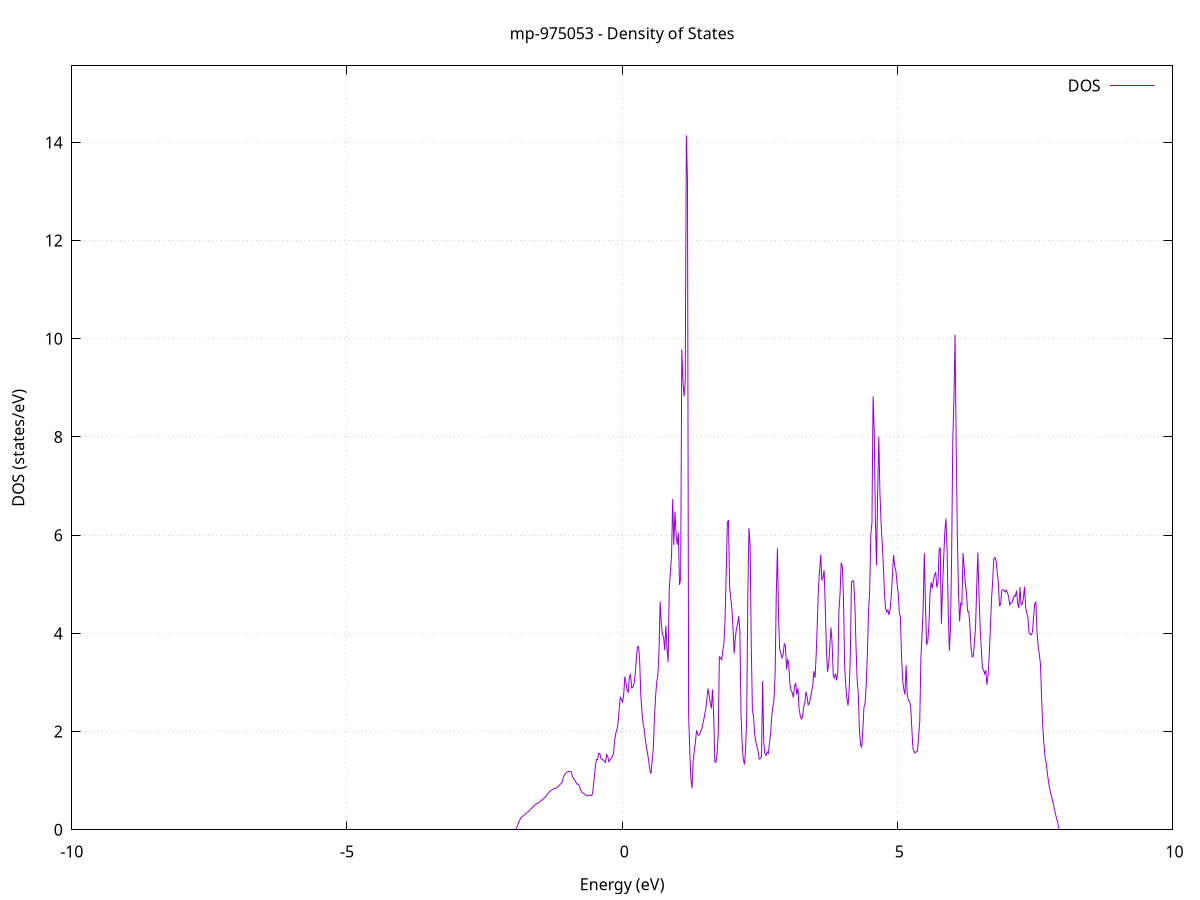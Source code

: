 set title 'mp-975053 - Density of States'
set xlabel 'Energy (eV)'
set ylabel 'DOS (states/eV)'
set grid
set xrange [-10:10]
set yrange [0:15.558]
set xzeroaxis lt -1
set terminal png size 800,600
set output 'mp-975053_dos_gnuplot.png'
plot '-' using 1:2 with lines title 'DOS'
-31.500600 0.000000
-31.479900 0.000000
-31.459200 0.000000
-31.438600 0.000000
-31.417900 0.000000
-31.397200 0.000000
-31.376500 0.000000
-31.355800 0.000000
-31.335100 0.000000
-31.314400 0.000000
-31.293700 0.000000
-31.273000 0.000000
-31.252400 0.000000
-31.231700 0.000000
-31.211000 0.000000
-31.190300 0.000000
-31.169600 0.000000
-31.148900 0.000000
-31.128200 0.000000
-31.107500 0.000000
-31.086900 0.000000
-31.066200 0.000000
-31.045500 0.000000
-31.024800 0.000000
-31.004100 0.000000
-30.983400 0.000000
-30.962700 0.000000
-30.942000 0.000000
-30.921300 0.000000
-30.900700 0.000000
-30.880000 0.000000
-30.859300 0.000000
-30.838600 0.000000
-30.817900 0.000000
-30.797200 0.000000
-30.776500 0.000000
-30.755800 0.000000
-30.735100 0.000000
-30.714500 0.000000
-30.693800 0.000000
-30.673100 0.000000
-30.652400 0.000000
-30.631700 0.000000
-30.611000 0.000000
-30.590300 0.000000
-30.569600 0.000000
-30.548900 0.000000
-30.528300 0.000000
-30.507600 0.000000
-30.486900 0.000000
-30.466200 0.000000
-30.445500 0.000000
-30.424800 0.000000
-30.404100 0.000000
-30.383400 0.000000
-30.362800 0.000000
-30.342100 0.000000
-30.321400 0.000000
-30.300700 0.000000
-30.280000 0.000000
-30.259300 0.000000
-30.238600 0.000000
-30.217900 0.000000
-30.197200 0.000000
-30.176600 0.000000
-30.155900 0.000000
-30.135200 0.000000
-30.114500 0.000000
-30.093800 0.000000
-30.073100 0.000000
-30.052400 0.000000
-30.031700 0.000000
-30.011000 0.000000
-29.990400 0.000000
-29.969700 0.000000
-29.949000 0.000000
-29.928300 0.000000
-29.907600 0.000000
-29.886900 0.000000
-29.866200 0.000000
-29.845500 0.000000
-29.824800 0.000000
-29.804200 0.000000
-29.783500 0.000000
-29.762800 0.000000
-29.742100 0.000000
-29.721400 0.000000
-29.700700 0.000000
-29.680000 0.000000
-29.659300 0.000000
-29.638700 0.000000
-29.618000 0.000000
-29.597300 0.000000
-29.576600 0.000000
-29.555900 0.000000
-29.535200 0.000000
-29.514500 0.000000
-29.493800 0.000000
-29.473100 0.000000
-29.452500 0.000000
-29.431800 0.000000
-29.411100 0.000000
-29.390400 0.000000
-29.369700 0.000000
-29.349000 0.000000
-29.328300 0.000000
-29.307600 0.000000
-29.286900 0.000000
-29.266300 0.000000
-29.245600 0.000000
-29.224900 0.000000
-29.204200 0.000000
-29.183500 0.000000
-29.162800 0.000000
-29.142100 0.000000
-29.121400 0.000000
-29.100700 0.000000
-29.080100 0.000000
-29.059400 0.000000
-29.038700 0.000000
-29.018000 0.000000
-28.997300 0.000000
-28.976600 0.000000
-28.955900 0.000000
-28.935200 0.000000
-28.914600 0.000000
-28.893900 0.000000
-28.873200 0.000000
-28.852500 0.000000
-28.831800 0.000000
-28.811100 0.000000
-28.790400 0.000000
-28.769700 0.000000
-28.749000 0.000000
-28.728400 0.000000
-28.707700 0.000000
-28.687000 0.000000
-28.666300 0.000000
-28.645600 0.000000
-28.624900 0.000000
-28.604200 0.000000
-28.583500 0.000000
-28.562800 0.000000
-28.542200 0.000000
-28.521500 0.000000
-28.500800 0.000000
-28.480100 0.000000
-28.459400 0.000000
-28.438700 0.000000
-28.418000 0.000000
-28.397300 0.000000
-28.376600 0.000000
-28.356000 0.000000
-28.335300 0.000000
-28.314600 0.000000
-28.293900 0.000000
-28.273200 0.000000
-28.252500 0.000000
-28.231800 305.941300
-28.211100 0.000000
-28.190400 0.000000
-28.169800 0.000000
-28.149100 0.000000
-28.128400 0.000000
-28.107700 0.000000
-28.087000 0.000000
-28.066300 0.000000
-28.045600 0.000000
-28.024900 0.000000
-28.004300 0.000000
-27.983600 0.000000
-27.962900 0.000000
-27.942200 0.000000
-27.921500 0.000000
-27.900800 0.000000
-27.880100 0.000000
-27.859400 0.000000
-27.838700 0.000000
-27.818100 0.000000
-27.797400 0.000000
-27.776700 0.000000
-27.756000 0.000000
-27.735300 0.000000
-27.714600 0.000000
-27.693900 0.000000
-27.673200 0.000000
-27.652500 0.000000
-27.631900 0.000000
-27.611200 0.000000
-27.590500 0.000000
-27.569800 0.000000
-27.549100 0.000000
-27.528400 0.000000
-27.507700 0.000000
-27.487000 0.000000
-27.466300 0.000000
-27.445700 0.000000
-27.425000 0.000000
-27.404300 0.000000
-27.383600 0.000000
-27.362900 0.000000
-27.342200 0.000000
-27.321500 0.000000
-27.300800 0.000000
-27.280200 0.000000
-27.259500 0.000000
-27.238800 0.000000
-27.218100 0.000000
-27.197400 0.000000
-27.176700 0.000000
-27.156000 0.000000
-27.135300 0.000000
-27.114600 0.000000
-27.094000 0.000000
-27.073300 0.000000
-27.052600 0.000000
-27.031900 0.000000
-27.011200 0.000000
-26.990500 0.000000
-26.969800 0.000000
-26.949100 0.000000
-26.928400 0.000000
-26.907800 0.000000
-26.887100 0.000000
-26.866400 0.000000
-26.845700 0.000000
-26.825000 0.000000
-26.804300 0.000000
-26.783600 0.000000
-26.762900 0.000000
-26.742200 0.000000
-26.721600 0.000000
-26.700900 0.000000
-26.680200 0.000000
-26.659500 0.000000
-26.638800 0.000000
-26.618100 0.000000
-26.597400 0.000000
-26.576700 0.000000
-26.556100 0.000000
-26.535400 0.000000
-26.514700 0.000000
-26.494000 0.000000
-26.473300 0.000000
-26.452600 0.000000
-26.431900 0.000000
-26.411200 0.000000
-26.390500 0.000000
-26.369900 0.000000
-26.349200 0.000000
-26.328500 0.000000
-26.307800 0.000000
-26.287100 0.000000
-26.266400 0.000000
-26.245700 0.000000
-26.225000 0.000000
-26.204300 0.000000
-26.183700 0.000000
-26.163000 0.000000
-26.142300 0.000000
-26.121600 0.000000
-26.100900 0.000000
-26.080200 0.000000
-26.059500 0.000000
-26.038800 0.000000
-26.018100 0.000000
-25.997500 0.000000
-25.976800 0.000000
-25.956100 0.000000
-25.935400 0.000000
-25.914700 0.000000
-25.894000 0.000000
-25.873300 0.000000
-25.852600 0.000000
-25.832000 0.000000
-25.811300 0.000000
-25.790600 0.000000
-25.769900 0.000000
-25.749200 0.000000
-25.728500 0.000000
-25.707800 0.000000
-25.687100 0.000000
-25.666400 0.000000
-25.645800 0.000000
-25.625100 0.000000
-25.604400 0.000000
-25.583700 0.000000
-25.563000 0.000000
-25.542300 0.000000
-25.521600 0.000000
-25.500900 0.000000
-25.480200 0.000000
-25.459600 0.000000
-25.438900 0.000000
-25.418200 0.000000
-25.397500 0.000000
-25.376800 0.000000
-25.356100 0.000000
-25.335400 0.000000
-25.314700 0.000000
-25.294000 0.000000
-25.273400 0.000000
-25.252700 0.000000
-25.232000 0.000000
-25.211300 0.000000
-25.190600 0.000000
-25.169900 0.000000
-25.149200 0.000000
-25.128500 0.000000
-25.107900 0.000000
-25.087200 0.000000
-25.066500 0.000000
-25.045800 0.000000
-25.025100 0.000000
-25.004400 0.000000
-24.983700 0.000000
-24.963000 0.000000
-24.942300 0.000000
-24.921700 0.000000
-24.901000 0.000000
-24.880300 0.000000
-24.859600 0.000000
-24.838900 0.000000
-24.818200 0.000000
-24.797500 0.000000
-24.776800 0.000000
-24.756100 0.000000
-24.735500 0.000000
-24.714800 0.000000
-24.694100 0.000000
-24.673400 0.000000
-24.652700 0.000000
-24.632000 0.000000
-24.611300 0.000000
-24.590600 0.000000
-24.569900 0.000000
-24.549300 0.000000
-24.528600 0.000000
-24.507900 0.000000
-24.487200 0.000000
-24.466500 0.000000
-24.445800 0.000000
-24.425100 0.000000
-24.404400 0.000000
-24.383700 0.000000
-24.363100 0.000000
-24.342400 0.000000
-24.321700 0.000000
-24.301000 0.000000
-24.280300 0.000000
-24.259600 0.000000
-24.238900 0.000000
-24.218200 0.000000
-24.197600 0.000000
-24.176900 0.000000
-24.156200 0.000000
-24.135500 0.000000
-24.114800 0.000000
-24.094100 0.000000
-24.073400 0.000000
-24.052700 0.000000
-24.032000 0.000000
-24.011400 0.000000
-23.990700 0.000000
-23.970000 0.000000
-23.949300 0.000000
-23.928600 0.000000
-23.907900 0.000000
-23.887200 0.000000
-23.866500 0.000000
-23.845800 0.000000
-23.825200 0.000000
-23.804500 0.000000
-23.783800 0.000000
-23.763100 0.000000
-23.742400 0.000000
-23.721700 0.000000
-23.701000 0.000000
-23.680300 0.000000
-23.659600 0.000000
-23.639000 0.000000
-23.618300 0.000000
-23.597600 0.000000
-23.576900 0.000000
-23.556200 0.000000
-23.535500 0.000000
-23.514800 0.000000
-23.494100 0.000000
-23.473500 0.000000
-23.452800 0.000000
-23.432100 0.000000
-23.411400 0.000000
-23.390700 0.000000
-23.370000 0.000000
-23.349300 0.000000
-23.328600 0.000000
-23.307900 0.000000
-23.287300 0.000000
-23.266600 0.000000
-23.245900 0.000000
-23.225200 0.000000
-23.204500 0.000000
-23.183800 0.000000
-23.163100 0.000000
-23.142400 0.000000
-23.121700 0.000000
-23.101100 0.000000
-23.080400 0.000000
-23.059700 0.000000
-23.039000 0.000000
-23.018300 0.000000
-22.997600 0.000000
-22.976900 0.000000
-22.956200 0.000000
-22.935500 0.000000
-22.914900 0.000000
-22.894200 0.000000
-22.873500 0.000000
-22.852800 0.000000
-22.832100 0.000000
-22.811400 0.000000
-22.790700 0.000000
-22.770000 0.000000
-22.749400 0.000000
-22.728700 0.000000
-22.708000 0.000000
-22.687300 0.000000
-22.666600 0.000000
-22.645900 0.000000
-22.625200 0.000000
-22.604500 0.000000
-22.583800 0.000000
-22.563200 0.000000
-22.542500 0.000000
-22.521800 0.000000
-22.501100 0.000000
-22.480400 0.000000
-22.459700 0.000000
-22.439000 0.000000
-22.418300 0.000000
-22.397600 0.000000
-22.377000 0.000000
-22.356300 0.000000
-22.335600 0.000000
-22.314900 0.000000
-22.294200 0.000000
-22.273500 0.000000
-22.252800 0.000000
-22.232100 0.000000
-22.211400 0.000000
-22.190800 0.000000
-22.170100 0.000000
-22.149400 0.000000
-22.128700 0.000000
-22.108000 0.000000
-22.087300 0.000000
-22.066600 0.000000
-22.045900 0.000000
-22.025300 0.000000
-22.004600 0.000000
-21.983900 0.000000
-21.963200 0.000000
-21.942500 0.000000
-21.921800 0.000000
-21.901100 0.000000
-21.880400 0.000000
-21.859700 0.000000
-21.839100 0.000000
-21.818400 0.000000
-21.797700 0.000000
-21.777000 0.000000
-21.756300 0.000000
-21.735600 0.000000
-21.714900 0.000000
-21.694200 0.000000
-21.673500 0.000000
-21.652900 0.000000
-21.632200 0.000000
-21.611500 0.000000
-21.590800 0.000000
-21.570100 0.000000
-21.549400 0.000000
-21.528700 0.000000
-21.508000 0.000000
-21.487300 0.000000
-21.466700 0.000000
-21.446000 0.000000
-21.425300 0.000000
-21.404600 0.000000
-21.383900 0.000000
-21.363200 0.000000
-21.342500 0.000000
-21.321800 0.000000
-21.301200 0.000000
-21.280500 0.000000
-21.259800 0.000000
-21.239100 0.000000
-21.218400 0.000000
-21.197700 0.000000
-21.177000 0.000000
-21.156300 0.000000
-21.135600 0.000000
-21.115000 0.000000
-21.094300 0.000000
-21.073600 0.000000
-21.052900 0.000000
-21.032200 0.000000
-21.011500 0.000000
-20.990800 0.000000
-20.970100 0.000000
-20.949400 0.000000
-20.928800 0.000000
-20.908100 0.000000
-20.887400 0.000000
-20.866700 0.000000
-20.846000 0.000000
-20.825300 0.000000
-20.804600 0.000000
-20.783900 0.000000
-20.763200 0.000000
-20.742600 0.000000
-20.721900 0.000000
-20.701200 0.000000
-20.680500 0.000000
-20.659800 0.000000
-20.639100 0.000000
-20.618400 0.000000
-20.597700 0.000000
-20.577000 0.000000
-20.556400 0.000000
-20.535700 0.000000
-20.515000 0.000000
-20.494300 0.000000
-20.473600 0.000000
-20.452900 0.000000
-20.432200 0.000000
-20.411500 0.000000
-20.390900 0.000000
-20.370200 0.000000
-20.349500 0.000000
-20.328800 0.000000
-20.308100 0.000000
-20.287400 0.000000
-20.266700 0.000000
-20.246000 0.000000
-20.225300 0.000000
-20.204700 0.000000
-20.184000 0.000000
-20.163300 0.000000
-20.142600 0.000000
-20.121900 0.000000
-20.101200 0.000000
-20.080500 0.000000
-20.059800 0.000000
-20.039100 0.000000
-20.018500 0.000000
-19.997800 0.000000
-19.977100 0.000000
-19.956400 0.000000
-19.935700 0.000000
-19.915000 0.000000
-19.894300 0.000000
-19.873600 0.000000
-19.852900 0.000000
-19.832300 0.000000
-19.811600 0.000000
-19.790900 0.000000
-19.770200 0.000000
-19.749500 0.000000
-19.728800 0.000000
-19.708100 0.000000
-19.687400 0.000000
-19.666800 0.000000
-19.646100 0.000000
-19.625400 0.000000
-19.604700 0.000000
-19.584000 0.000000
-19.563300 0.000000
-19.542600 0.000000
-19.521900 0.000000
-19.501200 0.000000
-19.480600 0.000000
-19.459900 0.000000
-19.439200 0.000000
-19.418500 0.000000
-19.397800 0.000000
-19.377100 0.000000
-19.356400 0.000000
-19.335700 0.000000
-19.315000 0.000000
-19.294400 0.000000
-19.273700 0.000000
-19.253000 0.000000
-19.232300 0.000000
-19.211600 0.000000
-19.190900 0.000000
-19.170200 0.000000
-19.149500 0.000000
-19.128800 0.000000
-19.108200 0.000000
-19.087500 0.000000
-19.066800 0.000000
-19.046100 0.000000
-19.025400 0.000000
-19.004700 0.000000
-18.984000 0.000000
-18.963300 0.000000
-18.942700 0.000000
-18.922000 0.000000
-18.901300 0.000000
-18.880600 0.000000
-18.859900 0.000000
-18.839200 0.000000
-18.818500 0.000000
-18.797800 0.000000
-18.777100 0.000000
-18.756500 0.000000
-18.735800 0.000000
-18.715100 0.000000
-18.694400 0.000000
-18.673700 0.000000
-18.653000 0.000000
-18.632300 0.000000
-18.611600 0.000000
-18.590900 0.000000
-18.570300 0.000000
-18.549600 0.000000
-18.528900 0.000000
-18.508200 0.000000
-18.487500 0.000000
-18.466800 0.000000
-18.446100 0.000000
-18.425400 0.000000
-18.404700 0.000000
-18.384100 0.000000
-18.363400 0.000000
-18.342700 0.000000
-18.322000 0.000000
-18.301300 0.000000
-18.280600 0.000000
-18.259900 0.000000
-18.239200 0.000000
-18.218600 0.000000
-18.197900 0.000000
-18.177200 0.000000
-18.156500 0.000000
-18.135800 0.000000
-18.115100 0.000000
-18.094400 0.000000
-18.073700 0.000000
-18.053000 0.000000
-18.032400 0.000000
-18.011700 0.000000
-17.991000 0.000000
-17.970300 0.000000
-17.949600 0.000000
-17.928900 0.000000
-17.908200 0.000000
-17.887500 0.000000
-17.866800 0.000000
-17.846200 0.000000
-17.825500 0.000000
-17.804800 0.000000
-17.784100 0.000000
-17.763400 0.000000
-17.742700 0.000000
-17.722000 0.000000
-17.701300 0.000000
-17.680600 0.000000
-17.660000 0.000000
-17.639300 0.000000
-17.618600 0.000000
-17.597900 0.000000
-17.577200 0.000000
-17.556500 0.000000
-17.535800 0.000000
-17.515100 0.000000
-17.494500 0.000000
-17.473800 0.000000
-17.453100 0.000000
-17.432400 0.000000
-17.411700 0.000000
-17.391000 0.000000
-17.370300 0.000000
-17.349600 0.000000
-17.328900 0.000000
-17.308300 0.000000
-17.287600 0.000000
-17.266900 0.000000
-17.246200 0.000000
-17.225500 0.000000
-17.204800 0.000000
-17.184100 0.000000
-17.163400 0.000000
-17.142700 0.000000
-17.122100 0.000000
-17.101400 0.000000
-17.080700 0.000000
-17.060000 0.000000
-17.039300 0.000000
-17.018600 0.000000
-16.997900 0.000000
-16.977200 0.000000
-16.956500 0.000000
-16.935900 0.000000
-16.915200 0.000000
-16.894500 0.000000
-16.873800 0.000000
-16.853100 0.000000
-16.832400 0.000000
-16.811700 0.000000
-16.791000 0.000000
-16.770300 0.000000
-16.749700 0.000000
-16.729000 0.000000
-16.708300 0.000000
-16.687600 0.000000
-16.666900 0.000000
-16.646200 0.000000
-16.625500 0.000000
-16.604800 0.000000
-16.584200 0.000000
-16.563500 0.000000
-16.542800 0.000000
-16.522100 0.000000
-16.501400 0.000000
-16.480700 0.000000
-16.460000 0.000000
-16.439300 0.000000
-16.418600 0.000000
-16.398000 0.000000
-16.377300 0.000000
-16.356600 0.000000
-16.335900 0.000000
-16.315200 0.000000
-16.294500 0.000000
-16.273800 0.000000
-16.253100 0.000000
-16.232400 0.000000
-16.211800 0.000000
-16.191100 0.000000
-16.170400 0.000000
-16.149700 0.000000
-16.129000 0.000000
-16.108300 0.000000
-16.087600 0.000000
-16.066900 0.000000
-16.046200 0.000000
-16.025600 0.000000
-16.004900 0.000000
-15.984200 0.000000
-15.963500 0.000000
-15.942800 0.000000
-15.922100 0.000000
-15.901400 0.000000
-15.880700 0.000000
-15.860100 0.000000
-15.839400 0.000000
-15.818700 0.000000
-15.798000 0.000000
-15.777300 0.000000
-15.756600 0.000000
-15.735900 0.000000
-15.715200 0.000000
-15.694500 0.000000
-15.673900 0.000000
-15.653200 0.000000
-15.632500 0.000000
-15.611800 0.000000
-15.591100 0.000000
-15.570400 0.000000
-15.549700 0.000000
-15.529000 0.000000
-15.508300 0.000000
-15.487700 0.000000
-15.467000 0.000000
-15.446300 0.000000
-15.425600 0.000000
-15.404900 0.000000
-15.384200 0.000000
-15.363500 0.000000
-15.342800 0.000000
-15.322100 0.000000
-15.301500 0.000000
-15.280800 0.000000
-15.260100 0.000000
-15.239400 0.000000
-15.218700 0.000000
-15.198000 0.000000
-15.177300 0.000000
-15.156600 0.000000
-15.136000 0.000000
-15.115300 0.000000
-15.094600 0.000000
-15.073900 0.000000
-15.053200 0.000000
-15.032500 0.000000
-15.011800 0.000000
-14.991100 0.000000
-14.970400 0.000000
-14.949800 0.000000
-14.929100 0.000000
-14.908400 0.000000
-14.887700 0.000000
-14.867000 0.000000
-14.846300 0.000000
-14.825600 788.920500
-14.804900 0.000000
-14.784200 0.000000
-14.763600 0.000000
-14.742900 0.000000
-14.722200 0.000000
-14.701500 0.000000
-14.680800 0.000000
-14.660100 0.000000
-14.639400 0.000000
-14.618700 0.000000
-14.598000 0.000000
-14.577400 0.000000
-14.556700 0.000000
-14.536000 0.000000
-14.515300 0.000000
-14.494600 0.000000
-14.473900 0.000000
-14.453200 0.000000
-14.432500 0.000000
-14.411900 0.000000
-14.391200 0.000000
-14.370500 0.000000
-14.349800 0.000000
-14.329100 0.000000
-14.308400 0.000000
-14.287700 0.000000
-14.267000 0.000000
-14.246300 0.000000
-14.225700 0.000000
-14.205000 0.000000
-14.184300 0.000000
-14.163600 0.000000
-14.142900 0.000000
-14.122200 0.000000
-14.101500 0.000000
-14.080800 0.000000
-14.060100 0.000000
-14.039500 0.000000
-14.018800 0.000000
-13.998100 0.000000
-13.977400 0.000000
-13.956700 0.000000
-13.936000 0.000000
-13.915300 0.000000
-13.894600 0.000000
-13.873900 0.000000
-13.853300 0.000000
-13.832600 0.000000
-13.811900 0.000000
-13.791200 0.000000
-13.770500 0.000000
-13.749800 0.000000
-13.729100 0.000000
-13.708400 0.000000
-13.687800 0.000000
-13.667100 0.000000
-13.646400 0.000000
-13.625700 0.000000
-13.605000 0.000000
-13.584300 0.000000
-13.563600 0.000000
-13.542900 0.000000
-13.522200 0.000000
-13.501600 0.000000
-13.480900 0.000000
-13.460200 0.000000
-13.439500 0.000000
-13.418800 0.000000
-13.398100 0.000000
-13.377400 0.000000
-13.356700 0.000000
-13.336000 0.000000
-13.315400 0.000000
-13.294700 0.000000
-13.274000 0.000000
-13.253300 0.000000
-13.232600 0.000000
-13.211900 0.000000
-13.191200 0.000000
-13.170500 0.000000
-13.149800 0.000000
-13.129200 0.000000
-13.108500 0.000000
-13.087800 0.000000
-13.067100 0.000000
-13.046400 0.000000
-13.025700 0.000000
-13.005000 0.000000
-12.984300 0.000000
-12.963600 0.000000
-12.943000 0.000000
-12.922300 0.000000
-12.901600 0.000000
-12.880900 0.000000
-12.860200 0.000000
-12.839500 0.000000
-12.818800 0.000000
-12.798100 0.000000
-12.777500 0.000000
-12.756800 0.000000
-12.736100 0.000000
-12.715400 0.000000
-12.694700 0.000000
-12.674000 0.000000
-12.653300 0.000000
-12.632600 0.000000
-12.611900 0.000000
-12.591300 0.000000
-12.570600 0.000000
-12.549900 0.000000
-12.529200 0.000000
-12.508500 0.000000
-12.487800 0.000000
-12.467100 0.000000
-12.446400 28.074200
-12.425700 39.070200
-12.405100 20.533700
-12.384400 84.358800
-12.363700 62.046600
-12.343000 0.197400
-12.322300 191.374200
-12.301600 0.000000
-12.280900 0.000000
-12.260200 0.000000
-12.239500 0.000000
-12.218900 0.000000
-12.198200 0.000000
-12.177500 0.000000
-12.156800 0.000000
-12.136100 0.000000
-12.115400 0.000000
-12.094700 0.000000
-12.074000 0.000000
-12.053400 0.000000
-12.032700 0.000000
-12.012000 0.000000
-11.991300 0.000000
-11.970600 0.000000
-11.949900 0.000000
-11.929200 0.000000
-11.908500 0.000000
-11.887800 0.000000
-11.867200 0.000000
-11.846500 0.000000
-11.825800 0.000000
-11.805100 0.000000
-11.784400 0.000000
-11.763700 0.000000
-11.743000 0.000000
-11.722300 0.000000
-11.701600 0.000000
-11.681000 0.000000
-11.660300 0.000000
-11.639600 0.000000
-11.618900 0.000000
-11.598200 0.000000
-11.577500 0.000000
-11.556800 0.000000
-11.536100 0.000000
-11.515400 0.000000
-11.494800 0.000000
-11.474100 0.000000
-11.453400 0.000000
-11.432700 0.000000
-11.412000 0.000000
-11.391300 0.000000
-11.370600 0.000000
-11.349900 0.000000
-11.329300 0.000000
-11.308600 0.000000
-11.287900 0.000000
-11.267200 0.000000
-11.246500 0.000000
-11.225800 0.000000
-11.205100 0.000000
-11.184400 0.000000
-11.163700 0.000000
-11.143100 0.000000
-11.122400 0.000000
-11.101700 0.000000
-11.081000 0.000000
-11.060300 0.000000
-11.039600 0.000000
-11.018900 0.000000
-10.998200 0.000000
-10.977500 0.000000
-10.956900 0.000000
-10.936200 0.000000
-10.915500 0.000000
-10.894800 0.000000
-10.874100 0.000000
-10.853400 0.000000
-10.832700 0.000000
-10.812000 0.000000
-10.791300 0.000000
-10.770700 0.000000
-10.750000 0.000000
-10.729300 0.000000
-10.708600 0.000000
-10.687900 0.000000
-10.667200 0.000000
-10.646500 0.000000
-10.625800 0.000000
-10.605200 0.000000
-10.584500 0.000000
-10.563800 0.000000
-10.543100 0.000000
-10.522400 0.000000
-10.501700 0.000000
-10.481000 0.000000
-10.460300 0.000000
-10.439600 0.000000
-10.419000 0.000000
-10.398300 0.000000
-10.377600 0.000000
-10.356900 0.000000
-10.336200 0.000000
-10.315500 0.000000
-10.294800 0.000000
-10.274100 0.000000
-10.253400 0.000000
-10.232800 0.000000
-10.212100 0.000000
-10.191400 0.000000
-10.170700 0.000000
-10.150000 0.000000
-10.129300 0.000000
-10.108600 0.000000
-10.087900 0.000000
-10.067200 0.000000
-10.046600 0.000000
-10.025900 0.000000
-10.005200 0.000000
-9.984500 0.000000
-9.963800 0.000000
-9.943100 0.000000
-9.922400 0.000000
-9.901700 0.000000
-9.881100 0.000000
-9.860400 0.000000
-9.839700 0.000000
-9.819000 0.000000
-9.798300 0.000000
-9.777600 0.000000
-9.756900 0.000000
-9.736200 0.000000
-9.715500 0.000000
-9.694900 0.000000
-9.674200 0.000000
-9.653500 0.000000
-9.632800 0.000000
-9.612100 0.000000
-9.591400 0.000000
-9.570700 0.000000
-9.550000 0.000000
-9.529300 0.000000
-9.508700 0.000000
-9.488000 0.000000
-9.467300 0.000000
-9.446600 0.000000
-9.425900 0.000000
-9.405200 0.000000
-9.384500 0.000000
-9.363800 0.000000
-9.343100 0.000000
-9.322500 0.000000
-9.301800 0.000000
-9.281100 0.000000
-9.260400 0.000000
-9.239700 0.000000
-9.219000 0.000000
-9.198300 0.000000
-9.177600 0.000000
-9.156900 0.000000
-9.136300 0.000000
-9.115600 0.000000
-9.094900 0.000000
-9.074200 0.000000
-9.053500 0.000000
-9.032800 0.000000
-9.012100 0.000000
-8.991400 0.000000
-8.970800 0.000000
-8.950100 0.000000
-8.929400 0.000000
-8.908700 0.000000
-8.888000 0.000000
-8.867300 0.000000
-8.846600 0.000000
-8.825900 0.000000
-8.805200 0.000000
-8.784600 0.000000
-8.763900 0.000000
-8.743200 0.000000
-8.722500 0.000000
-8.701800 0.000000
-8.681100 0.000000
-8.660400 0.000000
-8.639700 0.000000
-8.619000 0.000000
-8.598400 0.000000
-8.577700 0.000000
-8.557000 0.000000
-8.536300 0.000000
-8.515600 0.000000
-8.494900 0.000000
-8.474200 0.000000
-8.453500 0.000000
-8.432800 0.000000
-8.412200 0.000000
-8.391500 0.000000
-8.370800 0.000000
-8.350100 0.000000
-8.329400 0.000000
-8.308700 0.000000
-8.288000 0.000000
-8.267300 0.000000
-8.246700 0.000000
-8.226000 0.000000
-8.205300 0.000000
-8.184600 0.000000
-8.163900 0.000000
-8.143200 0.000000
-8.122500 0.000000
-8.101800 0.000000
-8.081100 0.000000
-8.060500 0.000000
-8.039800 0.000000
-8.019100 0.000000
-7.998400 0.000000
-7.977700 0.000000
-7.957000 0.000000
-7.936300 0.000000
-7.915600 0.000000
-7.894900 0.000000
-7.874300 0.000000
-7.853600 0.000000
-7.832900 0.000000
-7.812200 0.000000
-7.791500 0.000000
-7.770800 0.000000
-7.750100 0.000000
-7.729400 0.000000
-7.708700 0.000000
-7.688100 0.000000
-7.667400 0.000000
-7.646700 0.000000
-7.626000 0.000000
-7.605300 0.000000
-7.584600 0.000000
-7.563900 0.000000
-7.543200 0.000000
-7.522600 0.000000
-7.501900 0.000000
-7.481200 0.000000
-7.460500 0.000000
-7.439800 0.000000
-7.419100 0.000000
-7.398400 0.000000
-7.377700 0.000000
-7.357000 0.000000
-7.336400 0.000000
-7.315700 0.000000
-7.295000 0.000000
-7.274300 0.000000
-7.253600 0.000000
-7.232900 0.000000
-7.212200 0.000000
-7.191500 0.000000
-7.170800 0.000000
-7.150200 0.000000
-7.129500 0.000000
-7.108800 0.000000
-7.088100 0.000000
-7.067400 0.000000
-7.046700 0.000000
-7.026000 0.000000
-7.005300 0.000000
-6.984600 0.000000
-6.964000 0.000000
-6.943300 0.000000
-6.922600 0.000000
-6.901900 0.000000
-6.881200 0.000000
-6.860500 0.000000
-6.839800 0.000000
-6.819100 0.000000
-6.798500 0.000000
-6.777800 0.000000
-6.757100 0.000000
-6.736400 0.000000
-6.715700 0.000000
-6.695000 0.000000
-6.674300 0.000000
-6.653600 0.000000
-6.632900 0.000000
-6.612300 0.000000
-6.591600 0.000000
-6.570900 0.000000
-6.550200 0.000000
-6.529500 0.000000
-6.508800 0.000000
-6.488100 0.000000
-6.467400 0.000000
-6.446700 0.000000
-6.426100 0.000000
-6.405400 0.000000
-6.384700 0.000000
-6.364000 0.000000
-6.343300 0.000000
-6.322600 0.000000
-6.301900 0.000000
-6.281200 0.000000
-6.260500 0.000000
-6.239900 0.000000
-6.219200 0.000000
-6.198500 0.000000
-6.177800 0.000000
-6.157100 0.000000
-6.136400 0.000000
-6.115700 0.000000
-6.095000 0.000000
-6.074400 0.000000
-6.053700 0.000000
-6.033000 0.000000
-6.012300 0.000000
-5.991600 0.000000
-5.970900 0.000000
-5.950200 0.000000
-5.929500 0.000000
-5.908800 0.000000
-5.888200 0.000000
-5.867500 0.000000
-5.846800 0.000000
-5.826100 0.000000
-5.805400 0.000000
-5.784700 0.000000
-5.764000 0.000000
-5.743300 0.000000
-5.722600 0.000000
-5.702000 0.000000
-5.681300 0.000000
-5.660600 0.000000
-5.639900 0.000000
-5.619200 0.000000
-5.598500 0.000000
-5.577800 0.000000
-5.557100 0.000000
-5.536400 0.000000
-5.515800 0.000000
-5.495100 0.000000
-5.474400 0.000000
-5.453700 0.000000
-5.433000 0.000000
-5.412300 0.000000
-5.391600 0.000000
-5.370900 0.000000
-5.350200 0.000000
-5.329600 0.000000
-5.308900 0.000000
-5.288200 0.000000
-5.267500 0.000000
-5.246800 0.000000
-5.226100 0.000000
-5.205400 0.000000
-5.184700 0.000000
-5.164100 0.000000
-5.143400 0.000000
-5.122700 0.000000
-5.102000 0.000000
-5.081300 0.000000
-5.060600 0.000000
-5.039900 0.000000
-5.019200 0.000000
-4.998500 0.000000
-4.977900 0.000000
-4.957200 0.000000
-4.936500 0.000000
-4.915800 0.000000
-4.895100 0.000000
-4.874400 0.000000
-4.853700 0.000000
-4.833000 0.000000
-4.812300 0.000000
-4.791700 0.000000
-4.771000 0.000000
-4.750300 0.000000
-4.729600 0.000000
-4.708900 0.000000
-4.688200 0.000000
-4.667500 0.000000
-4.646800 0.000000
-4.626100 0.000000
-4.605500 0.000000
-4.584800 0.000000
-4.564100 0.000000
-4.543400 0.000000
-4.522700 0.000000
-4.502000 0.000000
-4.481300 0.000000
-4.460600 0.000000
-4.440000 0.000000
-4.419300 0.000000
-4.398600 0.000000
-4.377900 0.000000
-4.357200 0.000000
-4.336500 0.000000
-4.315800 0.000000
-4.295100 0.000000
-4.274400 0.000000
-4.253800 0.000000
-4.233100 0.000000
-4.212400 0.000000
-4.191700 0.000000
-4.171000 0.000000
-4.150300 0.000000
-4.129600 0.000000
-4.108900 0.000000
-4.088200 0.000000
-4.067600 0.000000
-4.046900 0.000000
-4.026200 0.000000
-4.005500 0.000000
-3.984800 0.000000
-3.964100 0.000000
-3.943400 0.000000
-3.922700 0.000000
-3.902000 0.000000
-3.881400 0.000000
-3.860700 0.000000
-3.840000 0.000000
-3.819300 0.000000
-3.798600 0.000000
-3.777900 0.000000
-3.757200 0.000000
-3.736500 0.000000
-3.715900 0.000000
-3.695200 0.000000
-3.674500 0.000000
-3.653800 0.000000
-3.633100 0.000000
-3.612400 0.000000
-3.591700 0.000000
-3.571000 0.000000
-3.550300 0.000000
-3.529700 0.000000
-3.509000 0.000000
-3.488300 0.000000
-3.467600 0.000000
-3.446900 0.000000
-3.426200 0.000000
-3.405500 0.000000
-3.384800 0.000000
-3.364100 0.000000
-3.343500 0.000000
-3.322800 0.000000
-3.302100 0.000000
-3.281400 0.000000
-3.260700 0.000000
-3.240000 0.000000
-3.219300 0.000000
-3.198600 0.000000
-3.177900 0.000000
-3.157300 0.000000
-3.136600 0.000000
-3.115900 0.000000
-3.095200 0.000000
-3.074500 0.000000
-3.053800 0.000000
-3.033100 0.000000
-3.012400 0.000000
-2.991800 0.000000
-2.971100 0.000000
-2.950400 0.000000
-2.929700 0.000000
-2.909000 0.000000
-2.888300 0.000000
-2.867600 0.000000
-2.846900 0.000000
-2.826200 0.000000
-2.805600 0.000000
-2.784900 0.000000
-2.764200 0.000000
-2.743500 0.000000
-2.722800 0.000000
-2.702100 0.000000
-2.681400 0.000000
-2.660700 0.000000
-2.640000 0.000000
-2.619400 0.000000
-2.598700 0.000000
-2.578000 0.000000
-2.557300 0.000000
-2.536600 0.000000
-2.515900 0.000000
-2.495200 0.000000
-2.474500 0.000000
-2.453800 0.000000
-2.433200 0.000000
-2.412500 0.000000
-2.391800 0.000000
-2.371100 0.000000
-2.350400 0.000000
-2.329700 0.000000
-2.309000 0.000000
-2.288300 0.000000
-2.267700 0.000000
-2.247000 0.000000
-2.226300 0.000000
-2.205600 0.000000
-2.184900 0.000000
-2.164200 0.000000
-2.143500 0.000000
-2.122800 0.000000
-2.102100 0.000000
-2.081500 0.000000
-2.060800 0.000000
-2.040100 0.000000
-2.019400 0.000000
-1.998700 0.000000
-1.978000 0.000000
-1.957300 0.000200
-1.936600 0.013100
-1.915900 0.046400
-1.895300 0.100000
-1.874600 0.164900
-1.853900 0.211700
-1.833200 0.255100
-1.812500 0.270700
-1.791800 0.287900
-1.771100 0.306700
-1.750400 0.328000
-1.729700 0.351800
-1.709100 0.363400
-1.688400 0.385200
-1.667700 0.409400
-1.647000 0.434400
-1.626300 0.460000
-1.605600 0.485900
-1.584900 0.507500
-1.564200 0.524000
-1.543500 0.535300
-1.522900 0.546300
-1.502200 0.566600
-1.481500 0.584400
-1.460800 0.601500
-1.440100 0.621800
-1.419400 0.643900
-1.398700 0.665800
-1.378000 0.692000
-1.357400 0.723500
-1.336700 0.752000
-1.316000 0.776400
-1.295300 0.796800
-1.274600 0.813400
-1.253900 0.826700
-1.233200 0.836600
-1.212500 0.842100
-1.191800 0.857000
-1.171200 0.874900
-1.150500 0.896300
-1.129800 0.920000
-1.109100 0.944200
-1.088400 0.969900
-1.067700 1.077500
-1.047000 1.116300
-1.026300 1.147200
-1.005600 1.169700
-0.985000 1.183900
-0.964300 1.189900
-0.943600 1.187500
-0.922900 1.176900
-0.902200 1.082900
-0.881500 1.045500
-0.860800 1.008300
-0.840100 0.968600
-0.819400 0.926400
-0.798800 0.931900
-0.778100 0.902200
-0.757400 0.817700
-0.736700 0.768900
-0.716000 0.751900
-0.695300 0.735100
-0.674600 0.718300
-0.653900 0.701600
-0.633300 0.690900
-0.612600 0.702200
-0.591900 0.703800
-0.571200 0.698800
-0.550500 0.694400
-0.529800 0.805600
-0.509100 1.034400
-0.488400 1.268700
-0.467700 1.431700
-0.447100 1.427600
-0.426400 1.558000
-0.405700 1.552200
-0.385000 1.445700
-0.364300 1.436800
-0.343600 1.421000
-0.322900 1.398300
-0.302200 1.370700
-0.281500 1.529800
-0.260900 1.488800
-0.240200 1.385700
-0.219500 1.430500
-0.198800 1.450400
-0.178100 1.495100
-0.157400 1.554400
-0.136700 1.809600
-0.116000 1.959800
-0.095300 2.046200
-0.074700 2.158200
-0.054000 2.453800
-0.033300 2.697600
-0.012600 2.658300
0.008100 2.603100
0.028800 2.760500
0.049500 3.121800
0.070200 3.002200
0.090800 2.834400
0.111500 2.802500
0.132200 3.124500
0.152900 3.158100
0.173600 2.888400
0.194300 2.898900
0.215000 2.972200
0.235700 3.142600
0.256400 3.468900
0.277000 3.722100
0.297700 3.731800
0.318400 3.456000
0.339100 2.731100
0.359800 2.413100
0.380500 2.150000
0.401200 2.047700
0.421900 1.830400
0.442600 1.682000
0.463200 1.540500
0.483900 1.397700
0.504600 1.193900
0.525300 1.141800
0.546000 1.417100
0.566700 1.651000
0.587400 2.301900
0.608100 2.722500
0.628800 3.013900
0.649400 3.152600
0.670100 3.656300
0.690800 4.643700
0.711500 4.187600
0.732200 3.983200
0.752900 3.918600
0.773600 3.657800
0.794300 4.155000
0.814900 3.686000
0.835600 3.419000
0.856300 4.921400
0.877000 5.255400
0.897700 5.596000
0.918400 6.736800
0.939100 5.800100
0.959800 6.483200
0.980500 6.020200
1.001100 5.808300
1.021800 6.050600
1.042500 4.988400
1.063200 5.114700
1.083900 9.784400
1.104600 9.150600
1.125300 8.827700
1.146000 9.108600
1.166700 14.143300
1.187300 13.212400
1.208000 2.349900
1.228700 1.604900
1.249400 1.030400
1.270100 0.844100
1.290800 1.413900
1.311500 1.599900
1.332200 1.792800
1.352900 2.027700
1.373500 1.950400
1.394200 1.925500
1.414900 1.965000
1.435600 2.014100
1.456300 2.103100
1.477000 2.212300
1.497700 2.330500
1.518400 2.451400
1.539000 2.650800
1.559700 2.876000
1.580400 2.744500
1.601100 2.574800
1.621800 2.471600
1.642500 2.856000
1.663200 2.327700
1.683900 1.382000
1.704600 1.374700
1.725200 1.554000
1.745900 1.948600
1.766600 3.521200
1.787300 3.507500
1.808000 3.451900
1.828700 3.636700
1.849400 3.792000
1.870100 4.294300
1.890800 5.223300
1.911400 6.253800
1.932100 6.308800
1.952800 4.931600
1.973500 4.735600
1.994200 4.501000
2.014900 4.094500
2.035600 3.592000
2.056300 3.910700
2.077000 4.096200
2.097600 4.188000
2.118300 4.350200
2.139000 4.055900
2.159700 2.354000
2.180400 1.744600
2.201100 1.441100
2.221800 1.329800
2.242500 1.628300
2.263200 2.284800
2.283800 4.790600
2.304500 6.143500
2.325200 5.787500
2.345900 3.782400
2.366600 2.448700
2.387300 2.294600
2.408000 1.947200
2.428700 1.810200
2.449300 1.691100
2.470000 1.600400
2.490700 1.440700
2.511400 1.455200
2.532100 1.496400
2.552800 3.028900
2.573500 1.768600
2.594200 1.550100
2.614900 1.514000
2.635500 1.585400
2.656200 1.553400
2.676900 1.765300
2.697600 1.942600
2.718300 2.319400
2.739000 2.497600
2.759700 2.653000
2.780400 3.202500
2.801100 4.831000
2.821700 5.731700
2.842400 4.296100
2.863100 3.675200
2.883800 3.595200
2.904500 3.503200
2.925200 3.562700
2.945900 3.786700
2.966600 3.742500
2.987300 3.267500
3.007900 3.478400
3.028600 3.346700
3.049300 2.948600
3.070000 2.835900
3.090700 2.792200
3.111400 2.697800
3.132100 2.922600
3.152800 2.989300
3.173400 2.758900
3.194100 2.882600
3.214800 2.466700
3.235500 2.325500
3.256200 2.255300
3.276900 2.291000
3.297600 2.496500
3.318300 2.580900
3.339000 2.809700
3.359600 2.720000
3.380300 2.544500
3.401000 2.573600
3.421700 2.681900
3.442400 2.809200
3.463100 2.931100
3.483800 3.230600
3.504500 3.095200
3.525200 3.552300
3.545800 4.197800
3.566500 4.919100
3.587200 5.273100
3.607900 5.605700
3.628600 5.079700
3.649300 5.138200
3.670000 5.285900
3.690700 4.548000
3.711400 3.672300
3.732000 3.219500
3.752700 3.369300
3.773400 3.736700
3.794100 4.121500
3.814800 3.801100
3.835500 3.139000
3.856200 3.097100
3.876900 3.182500
3.897500 3.041000
3.918200 3.182200
3.938900 4.456400
3.959600 4.807800
3.980300 5.440500
4.001000 5.356100
4.021700 4.726900
4.042400 3.336400
4.063100 2.945700
4.083700 2.675800
4.104400 2.529700
4.125100 2.864000
4.145800 3.545200
4.166500 5.033700
4.187200 5.077600
4.207900 5.055800
4.228600 4.587100
4.249300 3.740800
4.269900 3.047800
4.290600 2.779000
4.311300 2.039700
4.332000 1.730300
4.352700 1.685800
4.373400 2.031700
4.394100 2.499700
4.414800 2.583800
4.435500 2.975600
4.456100 3.583600
4.476800 4.440300
4.497500 4.856000
4.518200 6.008600
4.538900 6.247800
4.559600 8.826900
4.580300 8.128300
4.601000 6.348900
4.621600 5.383600
4.642300 6.843500
4.663000 8.005600
4.683700 6.881200
4.704400 6.265300
4.725100 5.841700
4.745800 5.399600
4.766500 4.802300
4.787200 4.499900
4.807800 4.437100
4.828500 4.477600
4.849200 4.370800
4.869900 4.506800
4.890600 4.762000
4.911300 5.173700
4.932000 5.596900
4.952700 5.372700
4.973400 5.281000
4.994000 5.025700
5.014700 4.839100
5.035400 4.443900
5.056100 4.324300
5.076800 3.528400
5.097500 3.038700
5.118200 2.858400
5.138900 2.754000
5.159600 3.349700
5.180200 2.756200
5.200900 2.633600
5.221600 2.614200
5.242300 2.519200
5.263000 2.068700
5.283700 1.665500
5.304400 1.587200
5.325100 1.562100
5.345700 1.601400
5.366400 1.605600
5.387100 1.908100
5.407800 2.207500
5.428500 3.508700
5.449200 3.962300
5.469900 4.560700
5.490600 5.632300
5.511300 4.561400
5.531900 3.784400
5.552600 3.825600
5.573300 4.156200
5.594000 4.804400
5.614700 5.038400
5.635400 4.921600
5.656100 5.078700
5.676800 5.187900
5.697500 5.246900
5.718100 4.936400
5.738800 5.041700
5.759500 5.695300
5.780200 5.751100
5.800900 4.194100
5.821600 4.921700
5.842300 5.528900
5.863000 6.067500
5.883700 6.335800
5.904300 5.688700
5.925000 4.441300
5.945700 3.644900
5.966400 4.125600
5.987100 5.605600
6.007800 7.927700
6.028500 8.757200
6.049200 10.080300
6.069900 7.803500
6.090500 6.002000
6.111200 4.853000
6.131900 4.243300
6.152600 4.611400
6.173300 4.568700
6.194000 5.634700
6.214700 5.350300
6.235400 5.011300
6.256000 4.837300
6.276700 4.454300
6.297400 4.448800
6.318100 4.161800
6.338800 3.734000
6.359500 3.520800
6.380200 3.540000
6.400900 3.800700
6.421600 4.134600
6.442200 4.950000
6.462900 5.645300
6.483600 4.799300
6.504300 4.134300
6.525000 3.710800
6.545700 3.299800
6.566400 3.254200
6.587100 3.175900
6.607800 3.247700
6.628400 2.954000
6.649100 3.144600
6.669800 3.556500
6.690500 4.109800
6.711200 4.683600
6.731900 5.055200
6.752600 5.514100
6.773300 5.547400
6.794000 5.479800
6.814600 5.251400
6.835300 5.042400
6.856000 4.563700
6.876700 4.581100
6.897400 4.882100
6.918100 4.887200
6.938800 4.884300
6.959500 4.840700
6.980100 4.877800
7.000800 4.831600
7.021500 4.749900
7.042200 4.584300
7.062900 4.624100
7.083600 4.628000
7.104300 4.693100
7.125000 4.768300
7.145700 4.756400
7.166300 4.869800
7.187000 4.610200
7.207700 4.512300
7.228400 4.944200
7.249100 4.582200
7.269800 4.599900
7.290500 4.708200
7.311200 4.950200
7.331900 4.524800
7.352500 4.411200
7.373200 4.313300
7.393900 4.010000
7.414600 3.982000
7.435300 3.972100
7.456000 4.031200
7.476700 4.342900
7.497400 4.604200
7.518100 4.638000
7.538700 4.016200
7.559400 3.734700
7.580100 3.574200
7.600800 3.376200
7.621500 2.694600
7.642200 2.103500
7.662900 1.766200
7.683600 1.489500
7.704200 1.354800
7.724900 1.167000
7.745600 0.989900
7.766300 0.852200
7.787000 0.743600
7.807700 0.648900
7.828400 0.553700
7.849100 0.451300
7.869800 0.341700
7.890400 0.246900
7.911100 0.168200
7.931800 0.037000
7.952500 0.000000
7.973200 0.000000
7.993900 0.000000
8.014600 0.000000
8.035300 0.000000
8.056000 0.000000
8.076600 0.000000
8.097300 0.000000
8.118000 0.000000
8.138700 0.000000
8.159400 0.000000
8.180100 0.000000
8.200800 0.000000
8.221500 0.000000
8.242200 0.000000
8.262800 0.000000
8.283500 0.000000
8.304200 0.000000
8.324900 0.000000
8.345600 0.000000
8.366300 0.000000
8.387000 0.000000
8.407700 0.000000
8.428300 0.000000
8.449000 0.000000
8.469700 0.000000
8.490400 0.000000
8.511100 0.000000
8.531800 0.000000
8.552500 0.000000
8.573200 0.000000
8.593900 0.000000
8.614500 0.000000
8.635200 0.000000
8.655900 0.000000
8.676600 0.000000
8.697300 0.000000
8.718000 0.000000
8.738700 0.000000
8.759400 0.000000
8.780100 0.000000
8.800700 0.000000
8.821400 0.000000
8.842100 0.000000
8.862800 0.000000
8.883500 0.000000
8.904200 0.000000
8.924900 0.000000
8.945600 0.000000
8.966300 0.000000
8.986900 0.000000
9.007600 0.000000
9.028300 0.000000
9.049000 0.000000
9.069700 0.000000
9.090400 0.000000
9.111100 0.000000
9.131800 0.000000
9.152500 0.000000
9.173100 0.000000
9.193800 0.000000
9.214500 0.000000
9.235200 0.000000
9.255900 0.000000
9.276600 0.000000
9.297300 0.000000
9.318000 0.000000
9.338600 0.000000
9.359300 0.000000
9.380000 0.000000
9.400700 0.000000
9.421400 0.000000
9.442100 0.000000
9.462800 0.000000
9.483500 0.000000
9.504200 0.000000
9.524800 0.000000
9.545500 0.000000
9.566200 0.000000
9.586900 0.000000
9.607600 0.000000
9.628300 0.000000
9.649000 0.000000
9.669700 0.000000
9.690400 0.000000
9.711000 0.000000
9.731700 0.000000
9.752400 0.000000
9.773100 0.000000
9.793800 0.000000
9.814500 0.000000
9.835200 0.000000
9.855900 0.000000
9.876600 0.000000
e
